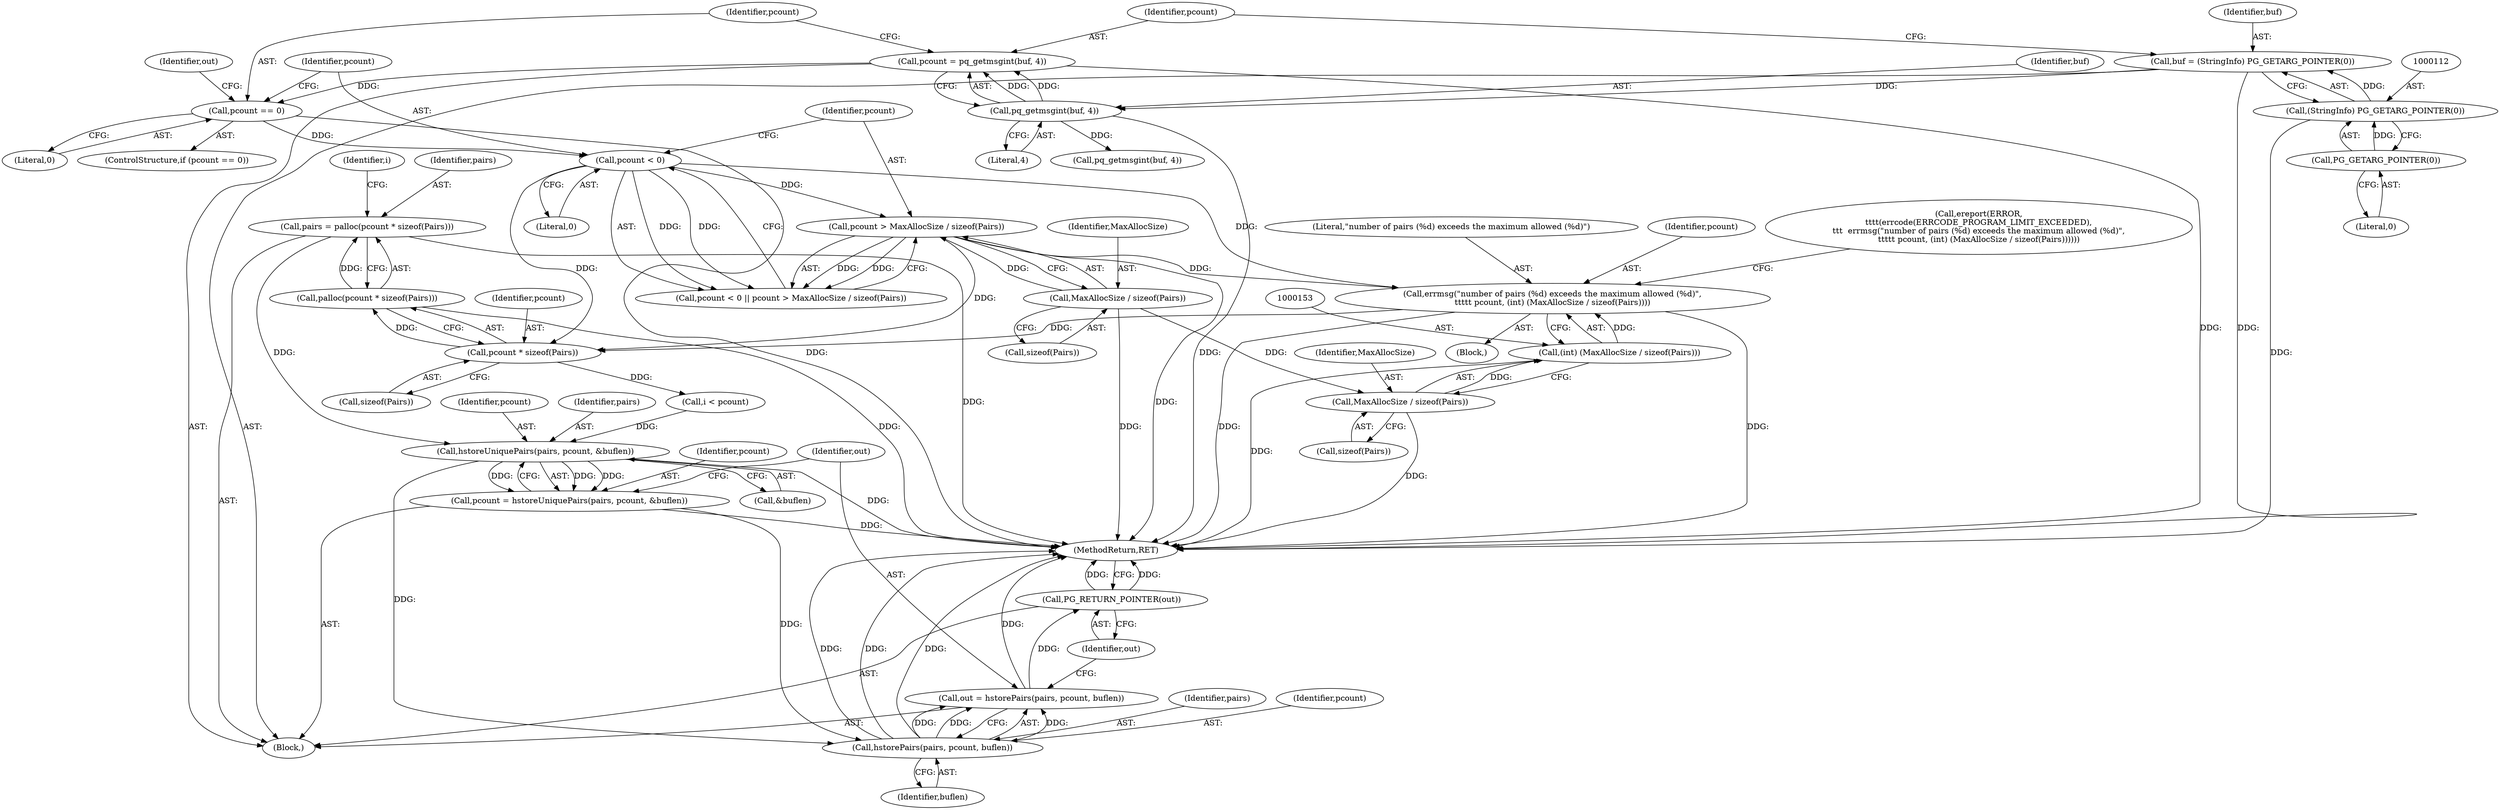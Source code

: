 digraph "0_postgres_31400a673325147e1205326008e32135a78b4d8a_2@integer" {
"1000158" [label="(Call,pairs = palloc(pcount * sizeof(Pairs)))"];
"1000160" [label="(Call,palloc(pcount * sizeof(Pairs)))"];
"1000161" [label="(Call,pcount * sizeof(Pairs))"];
"1000149" [label="(Call,errmsg(\"number of pairs (%d) exceeds the maximum allowed (%d)\",\n\t\t\t\t\t pcount, (int) (MaxAllocSize / sizeof(Pairs))))"];
"1000138" [label="(Call,pcount > MaxAllocSize / sizeof(Pairs))"];
"1000135" [label="(Call,pcount < 0)"];
"1000121" [label="(Call,pcount == 0)"];
"1000115" [label="(Call,pcount = pq_getmsgint(buf, 4))"];
"1000117" [label="(Call,pq_getmsgint(buf, 4))"];
"1000109" [label="(Call,buf = (StringInfo) PG_GETARG_POINTER(0))"];
"1000111" [label="(Call,(StringInfo) PG_GETARG_POINTER(0))"];
"1000113" [label="(Call,PG_GETARG_POINTER(0))"];
"1000140" [label="(Call,MaxAllocSize / sizeof(Pairs))"];
"1000152" [label="(Call,(int) (MaxAllocSize / sizeof(Pairs)))"];
"1000154" [label="(Call,MaxAllocSize / sizeof(Pairs))"];
"1000280" [label="(Call,hstoreUniquePairs(pairs, pcount, &buflen))"];
"1000278" [label="(Call,pcount = hstoreUniquePairs(pairs, pcount, &buflen))"];
"1000287" [label="(Call,hstorePairs(pairs, pcount, buflen))"];
"1000285" [label="(Call,out = hstorePairs(pairs, pcount, buflen))"];
"1000291" [label="(Call,PG_RETURN_POINTER(out))"];
"1000281" [label="(Identifier,pairs)"];
"1000154" [label="(Call,MaxAllocSize / sizeof(Pairs))"];
"1000141" [label="(Identifier,MaxAllocSize)"];
"1000162" [label="(Identifier,pcount)"];
"1000117" [label="(Call,pq_getmsgint(buf, 4))"];
"1000138" [label="(Call,pcount > MaxAllocSize / sizeof(Pairs))"];
"1000119" [label="(Literal,4)"];
"1000142" [label="(Call,sizeof(Pairs))"];
"1000140" [label="(Call,MaxAllocSize / sizeof(Pairs))"];
"1000283" [label="(Call,&buflen)"];
"1000282" [label="(Identifier,pcount)"];
"1000110" [label="(Identifier,buf)"];
"1000156" [label="(Call,sizeof(Pairs))"];
"1000115" [label="(Call,pcount = pq_getmsgint(buf, 4))"];
"1000123" [label="(Literal,0)"];
"1000163" [label="(Call,sizeof(Pairs))"];
"1000118" [label="(Identifier,buf)"];
"1000155" [label="(Identifier,MaxAllocSize)"];
"1000136" [label="(Identifier,pcount)"];
"1000161" [label="(Call,pcount * sizeof(Pairs))"];
"1000135" [label="(Call,pcount < 0)"];
"1000150" [label="(Literal,\"number of pairs (%d) exceeds the maximum allowed (%d)\")"];
"1000151" [label="(Identifier,pcount)"];
"1000113" [label="(Call,PG_GETARG_POINTER(0))"];
"1000160" [label="(Call,palloc(pcount * sizeof(Pairs)))"];
"1000169" [label="(Call,i < pcount)"];
"1000111" [label="(Call,(StringInfo) PG_GETARG_POINTER(0))"];
"1000280" [label="(Call,hstoreUniquePairs(pairs, pcount, &buflen))"];
"1000290" [label="(Identifier,buflen)"];
"1000134" [label="(Call,pcount < 0 || pcount > MaxAllocSize / sizeof(Pairs))"];
"1000287" [label="(Call,hstorePairs(pairs, pcount, buflen))"];
"1000149" [label="(Call,errmsg(\"number of pairs (%d) exceeds the maximum allowed (%d)\",\n\t\t\t\t\t pcount, (int) (MaxAllocSize / sizeof(Pairs))))"];
"1000122" [label="(Identifier,pcount)"];
"1000152" [label="(Call,(int) (MaxAllocSize / sizeof(Pairs)))"];
"1000292" [label="(Identifier,out)"];
"1000126" [label="(Identifier,out)"];
"1000102" [label="(Block,)"];
"1000178" [label="(Call,pq_getmsgint(buf, 4))"];
"1000158" [label="(Call,pairs = palloc(pcount * sizeof(Pairs)))"];
"1000116" [label="(Identifier,pcount)"];
"1000139" [label="(Identifier,pcount)"];
"1000120" [label="(ControlStructure,if (pcount == 0))"];
"1000167" [label="(Identifier,i)"];
"1000137" [label="(Literal,0)"];
"1000285" [label="(Call,out = hstorePairs(pairs, pcount, buflen))"];
"1000114" [label="(Literal,0)"];
"1000288" [label="(Identifier,pairs)"];
"1000286" [label="(Identifier,out)"];
"1000289" [label="(Identifier,pcount)"];
"1000146" [label="(Block,)"];
"1000278" [label="(Call,pcount = hstoreUniquePairs(pairs, pcount, &buflen))"];
"1000159" [label="(Identifier,pairs)"];
"1000279" [label="(Identifier,pcount)"];
"1000121" [label="(Call,pcount == 0)"];
"1000291" [label="(Call,PG_RETURN_POINTER(out))"];
"1000109" [label="(Call,buf = (StringInfo) PG_GETARG_POINTER(0))"];
"1000293" [label="(MethodReturn,RET)"];
"1000144" [label="(Call,ereport(ERROR,\n\t\t\t\t(errcode(ERRCODE_PROGRAM_LIMIT_EXCEEDED),\n\t\t\t  errmsg(\"number of pairs (%d) exceeds the maximum allowed (%d)\",\n\t\t\t\t\t pcount, (int) (MaxAllocSize / sizeof(Pairs))))))"];
"1000158" -> "1000102"  [label="AST: "];
"1000158" -> "1000160"  [label="CFG: "];
"1000159" -> "1000158"  [label="AST: "];
"1000160" -> "1000158"  [label="AST: "];
"1000167" -> "1000158"  [label="CFG: "];
"1000158" -> "1000293"  [label="DDG: "];
"1000160" -> "1000158"  [label="DDG: "];
"1000158" -> "1000280"  [label="DDG: "];
"1000160" -> "1000161"  [label="CFG: "];
"1000161" -> "1000160"  [label="AST: "];
"1000160" -> "1000293"  [label="DDG: "];
"1000161" -> "1000160"  [label="DDG: "];
"1000161" -> "1000163"  [label="CFG: "];
"1000162" -> "1000161"  [label="AST: "];
"1000163" -> "1000161"  [label="AST: "];
"1000149" -> "1000161"  [label="DDG: "];
"1000138" -> "1000161"  [label="DDG: "];
"1000135" -> "1000161"  [label="DDG: "];
"1000161" -> "1000169"  [label="DDG: "];
"1000149" -> "1000146"  [label="AST: "];
"1000149" -> "1000152"  [label="CFG: "];
"1000150" -> "1000149"  [label="AST: "];
"1000151" -> "1000149"  [label="AST: "];
"1000152" -> "1000149"  [label="AST: "];
"1000144" -> "1000149"  [label="CFG: "];
"1000149" -> "1000293"  [label="DDG: "];
"1000149" -> "1000293"  [label="DDG: "];
"1000138" -> "1000149"  [label="DDG: "];
"1000135" -> "1000149"  [label="DDG: "];
"1000152" -> "1000149"  [label="DDG: "];
"1000138" -> "1000134"  [label="AST: "];
"1000138" -> "1000140"  [label="CFG: "];
"1000139" -> "1000138"  [label="AST: "];
"1000140" -> "1000138"  [label="AST: "];
"1000134" -> "1000138"  [label="CFG: "];
"1000138" -> "1000293"  [label="DDG: "];
"1000138" -> "1000134"  [label="DDG: "];
"1000138" -> "1000134"  [label="DDG: "];
"1000135" -> "1000138"  [label="DDG: "];
"1000140" -> "1000138"  [label="DDG: "];
"1000135" -> "1000134"  [label="AST: "];
"1000135" -> "1000137"  [label="CFG: "];
"1000136" -> "1000135"  [label="AST: "];
"1000137" -> "1000135"  [label="AST: "];
"1000139" -> "1000135"  [label="CFG: "];
"1000134" -> "1000135"  [label="CFG: "];
"1000135" -> "1000134"  [label="DDG: "];
"1000135" -> "1000134"  [label="DDG: "];
"1000121" -> "1000135"  [label="DDG: "];
"1000121" -> "1000120"  [label="AST: "];
"1000121" -> "1000123"  [label="CFG: "];
"1000122" -> "1000121"  [label="AST: "];
"1000123" -> "1000121"  [label="AST: "];
"1000126" -> "1000121"  [label="CFG: "];
"1000136" -> "1000121"  [label="CFG: "];
"1000121" -> "1000293"  [label="DDG: "];
"1000115" -> "1000121"  [label="DDG: "];
"1000115" -> "1000102"  [label="AST: "];
"1000115" -> "1000117"  [label="CFG: "];
"1000116" -> "1000115"  [label="AST: "];
"1000117" -> "1000115"  [label="AST: "];
"1000122" -> "1000115"  [label="CFG: "];
"1000115" -> "1000293"  [label="DDG: "];
"1000117" -> "1000115"  [label="DDG: "];
"1000117" -> "1000115"  [label="DDG: "];
"1000117" -> "1000119"  [label="CFG: "];
"1000118" -> "1000117"  [label="AST: "];
"1000119" -> "1000117"  [label="AST: "];
"1000117" -> "1000293"  [label="DDG: "];
"1000109" -> "1000117"  [label="DDG: "];
"1000117" -> "1000178"  [label="DDG: "];
"1000109" -> "1000102"  [label="AST: "];
"1000109" -> "1000111"  [label="CFG: "];
"1000110" -> "1000109"  [label="AST: "];
"1000111" -> "1000109"  [label="AST: "];
"1000116" -> "1000109"  [label="CFG: "];
"1000109" -> "1000293"  [label="DDG: "];
"1000111" -> "1000109"  [label="DDG: "];
"1000111" -> "1000113"  [label="CFG: "];
"1000112" -> "1000111"  [label="AST: "];
"1000113" -> "1000111"  [label="AST: "];
"1000111" -> "1000293"  [label="DDG: "];
"1000113" -> "1000111"  [label="DDG: "];
"1000113" -> "1000114"  [label="CFG: "];
"1000114" -> "1000113"  [label="AST: "];
"1000140" -> "1000142"  [label="CFG: "];
"1000141" -> "1000140"  [label="AST: "];
"1000142" -> "1000140"  [label="AST: "];
"1000140" -> "1000293"  [label="DDG: "];
"1000140" -> "1000154"  [label="DDG: "];
"1000152" -> "1000154"  [label="CFG: "];
"1000153" -> "1000152"  [label="AST: "];
"1000154" -> "1000152"  [label="AST: "];
"1000152" -> "1000293"  [label="DDG: "];
"1000154" -> "1000152"  [label="DDG: "];
"1000154" -> "1000156"  [label="CFG: "];
"1000155" -> "1000154"  [label="AST: "];
"1000156" -> "1000154"  [label="AST: "];
"1000154" -> "1000293"  [label="DDG: "];
"1000280" -> "1000278"  [label="AST: "];
"1000280" -> "1000283"  [label="CFG: "];
"1000281" -> "1000280"  [label="AST: "];
"1000282" -> "1000280"  [label="AST: "];
"1000283" -> "1000280"  [label="AST: "];
"1000278" -> "1000280"  [label="CFG: "];
"1000280" -> "1000293"  [label="DDG: "];
"1000280" -> "1000278"  [label="DDG: "];
"1000280" -> "1000278"  [label="DDG: "];
"1000280" -> "1000278"  [label="DDG: "];
"1000169" -> "1000280"  [label="DDG: "];
"1000280" -> "1000287"  [label="DDG: "];
"1000278" -> "1000102"  [label="AST: "];
"1000279" -> "1000278"  [label="AST: "];
"1000286" -> "1000278"  [label="CFG: "];
"1000278" -> "1000293"  [label="DDG: "];
"1000278" -> "1000287"  [label="DDG: "];
"1000287" -> "1000285"  [label="AST: "];
"1000287" -> "1000290"  [label="CFG: "];
"1000288" -> "1000287"  [label="AST: "];
"1000289" -> "1000287"  [label="AST: "];
"1000290" -> "1000287"  [label="AST: "];
"1000285" -> "1000287"  [label="CFG: "];
"1000287" -> "1000293"  [label="DDG: "];
"1000287" -> "1000293"  [label="DDG: "];
"1000287" -> "1000293"  [label="DDG: "];
"1000287" -> "1000285"  [label="DDG: "];
"1000287" -> "1000285"  [label="DDG: "];
"1000287" -> "1000285"  [label="DDG: "];
"1000285" -> "1000102"  [label="AST: "];
"1000286" -> "1000285"  [label="AST: "];
"1000292" -> "1000285"  [label="CFG: "];
"1000285" -> "1000293"  [label="DDG: "];
"1000285" -> "1000291"  [label="DDG: "];
"1000291" -> "1000102"  [label="AST: "];
"1000291" -> "1000292"  [label="CFG: "];
"1000292" -> "1000291"  [label="AST: "];
"1000293" -> "1000291"  [label="CFG: "];
"1000291" -> "1000293"  [label="DDG: "];
"1000291" -> "1000293"  [label="DDG: "];
}
